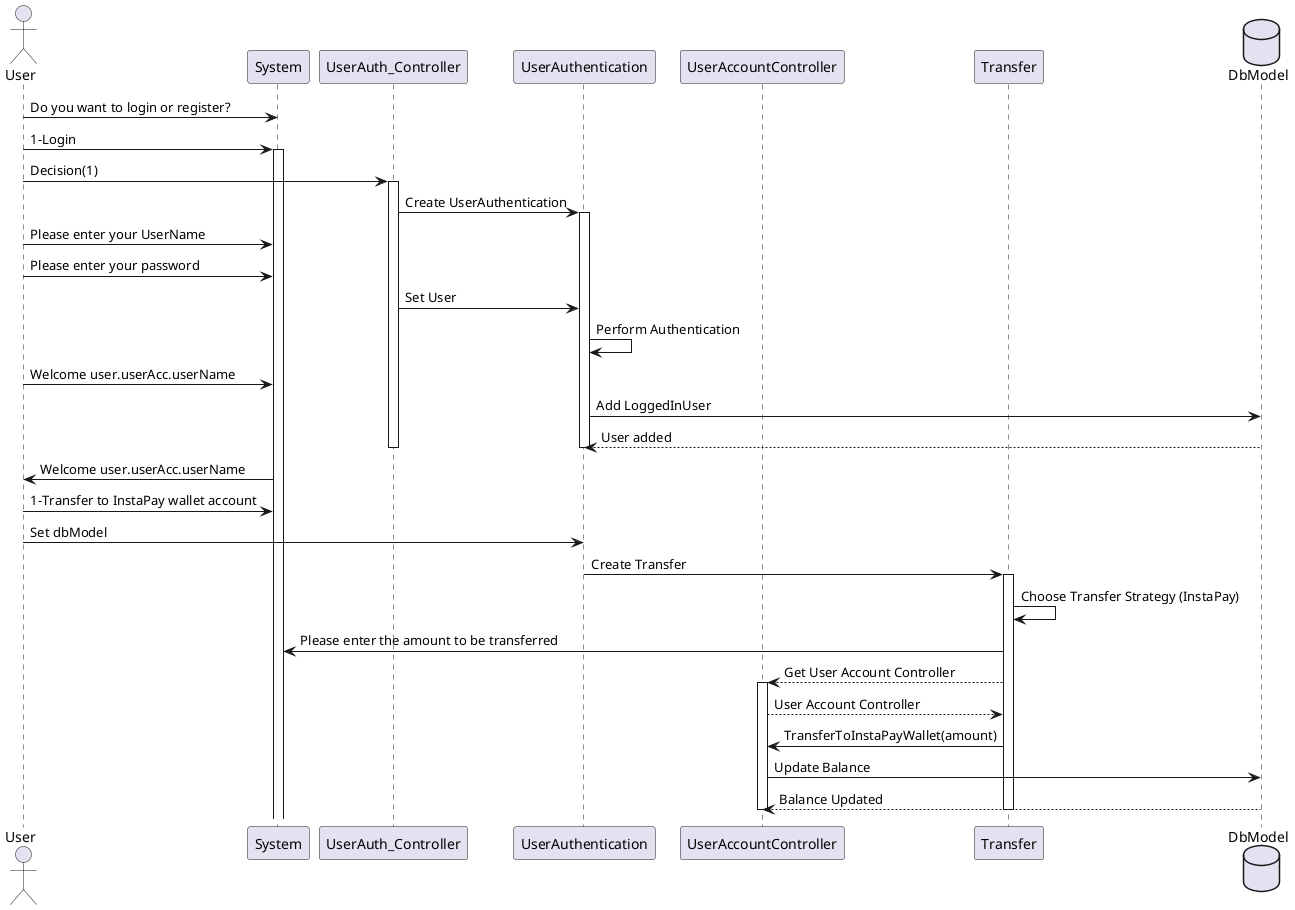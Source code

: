 @startuml
actor User
participant "System" as System
participant UserAuth_Controller
participant UserAuthentication
participant UserAccountController
participant Transfer
database DbModel

User -> System: Do you want to login or register?
User -> System: 1-Login
activate System

User -> UserAuth_Controller: Decision(1)
activate UserAuth_Controller

UserAuth_Controller -> UserAuthentication: Create UserAuthentication
activate UserAuthentication

User -> System: Please enter your UserName
User -> System: Please enter your password

UserAuth_Controller -> UserAuthentication: Set User
UserAuthentication -> UserAuthentication: Perform Authentication

User -> System: Welcome user.userAcc.userName
UserAuthentication -> DbModel: Add LoggedInUser
DbModel --> UserAuthentication: User added

deactivate UserAuth_Controller
deactivate UserAuthentication

System -> User: Welcome user.userAcc.userName

User -> System: 1-Transfer to InstaPay wallet account

User -> UserAuthentication: Set dbModel
UserAuthentication -> Transfer: Create Transfer
activate Transfer

Transfer -> Transfer: Choose Transfer Strategy (InstaPay)
Transfer -> System: Please enter the amount to be transferred

Transfer --> UserAccountController: Get User Account Controller
activate UserAccountController

UserAccountController --> Transfer: User Account Controller

Transfer -> UserAccountController: TransferToInstaPayWallet(amount)
UserAccountController -> DbModel: Update Balance
DbModel --> UserAccountController: Balance Updated

deactivate Transfer
deactivate UserAccountController

@enduml
